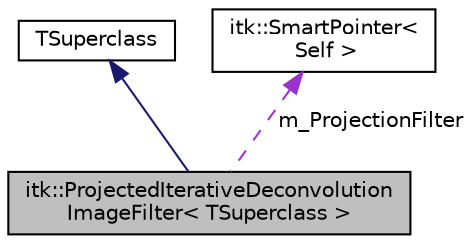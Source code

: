 digraph "itk::ProjectedIterativeDeconvolutionImageFilter&lt; TSuperclass &gt;"
{
 // LATEX_PDF_SIZE
  edge [fontname="Helvetica",fontsize="10",labelfontname="Helvetica",labelfontsize="10"];
  node [fontname="Helvetica",fontsize="10",shape=record];
  Node1 [label="itk::ProjectedIterativeDeconvolution\lImageFilter\< TSuperclass \>",height=0.2,width=0.4,color="black", fillcolor="grey75", style="filled", fontcolor="black",tooltip="Mix-in class that adds a projection step after each iteration."];
  Node2 -> Node1 [dir="back",color="midnightblue",fontsize="10",style="solid",fontname="Helvetica"];
  Node2 [label="TSuperclass",height=0.2,width=0.4,color="black", fillcolor="white", style="filled",tooltip=" "];
  Node3 -> Node1 [dir="back",color="darkorchid3",fontsize="10",style="dashed",label=" m_ProjectionFilter" ,fontname="Helvetica"];
  Node3 [label="itk::SmartPointer\<\l Self \>",height=0.2,width=0.4,color="black", fillcolor="white", style="filled",URL="$classitk_1_1SmartPointer.html",tooltip=" "];
}
